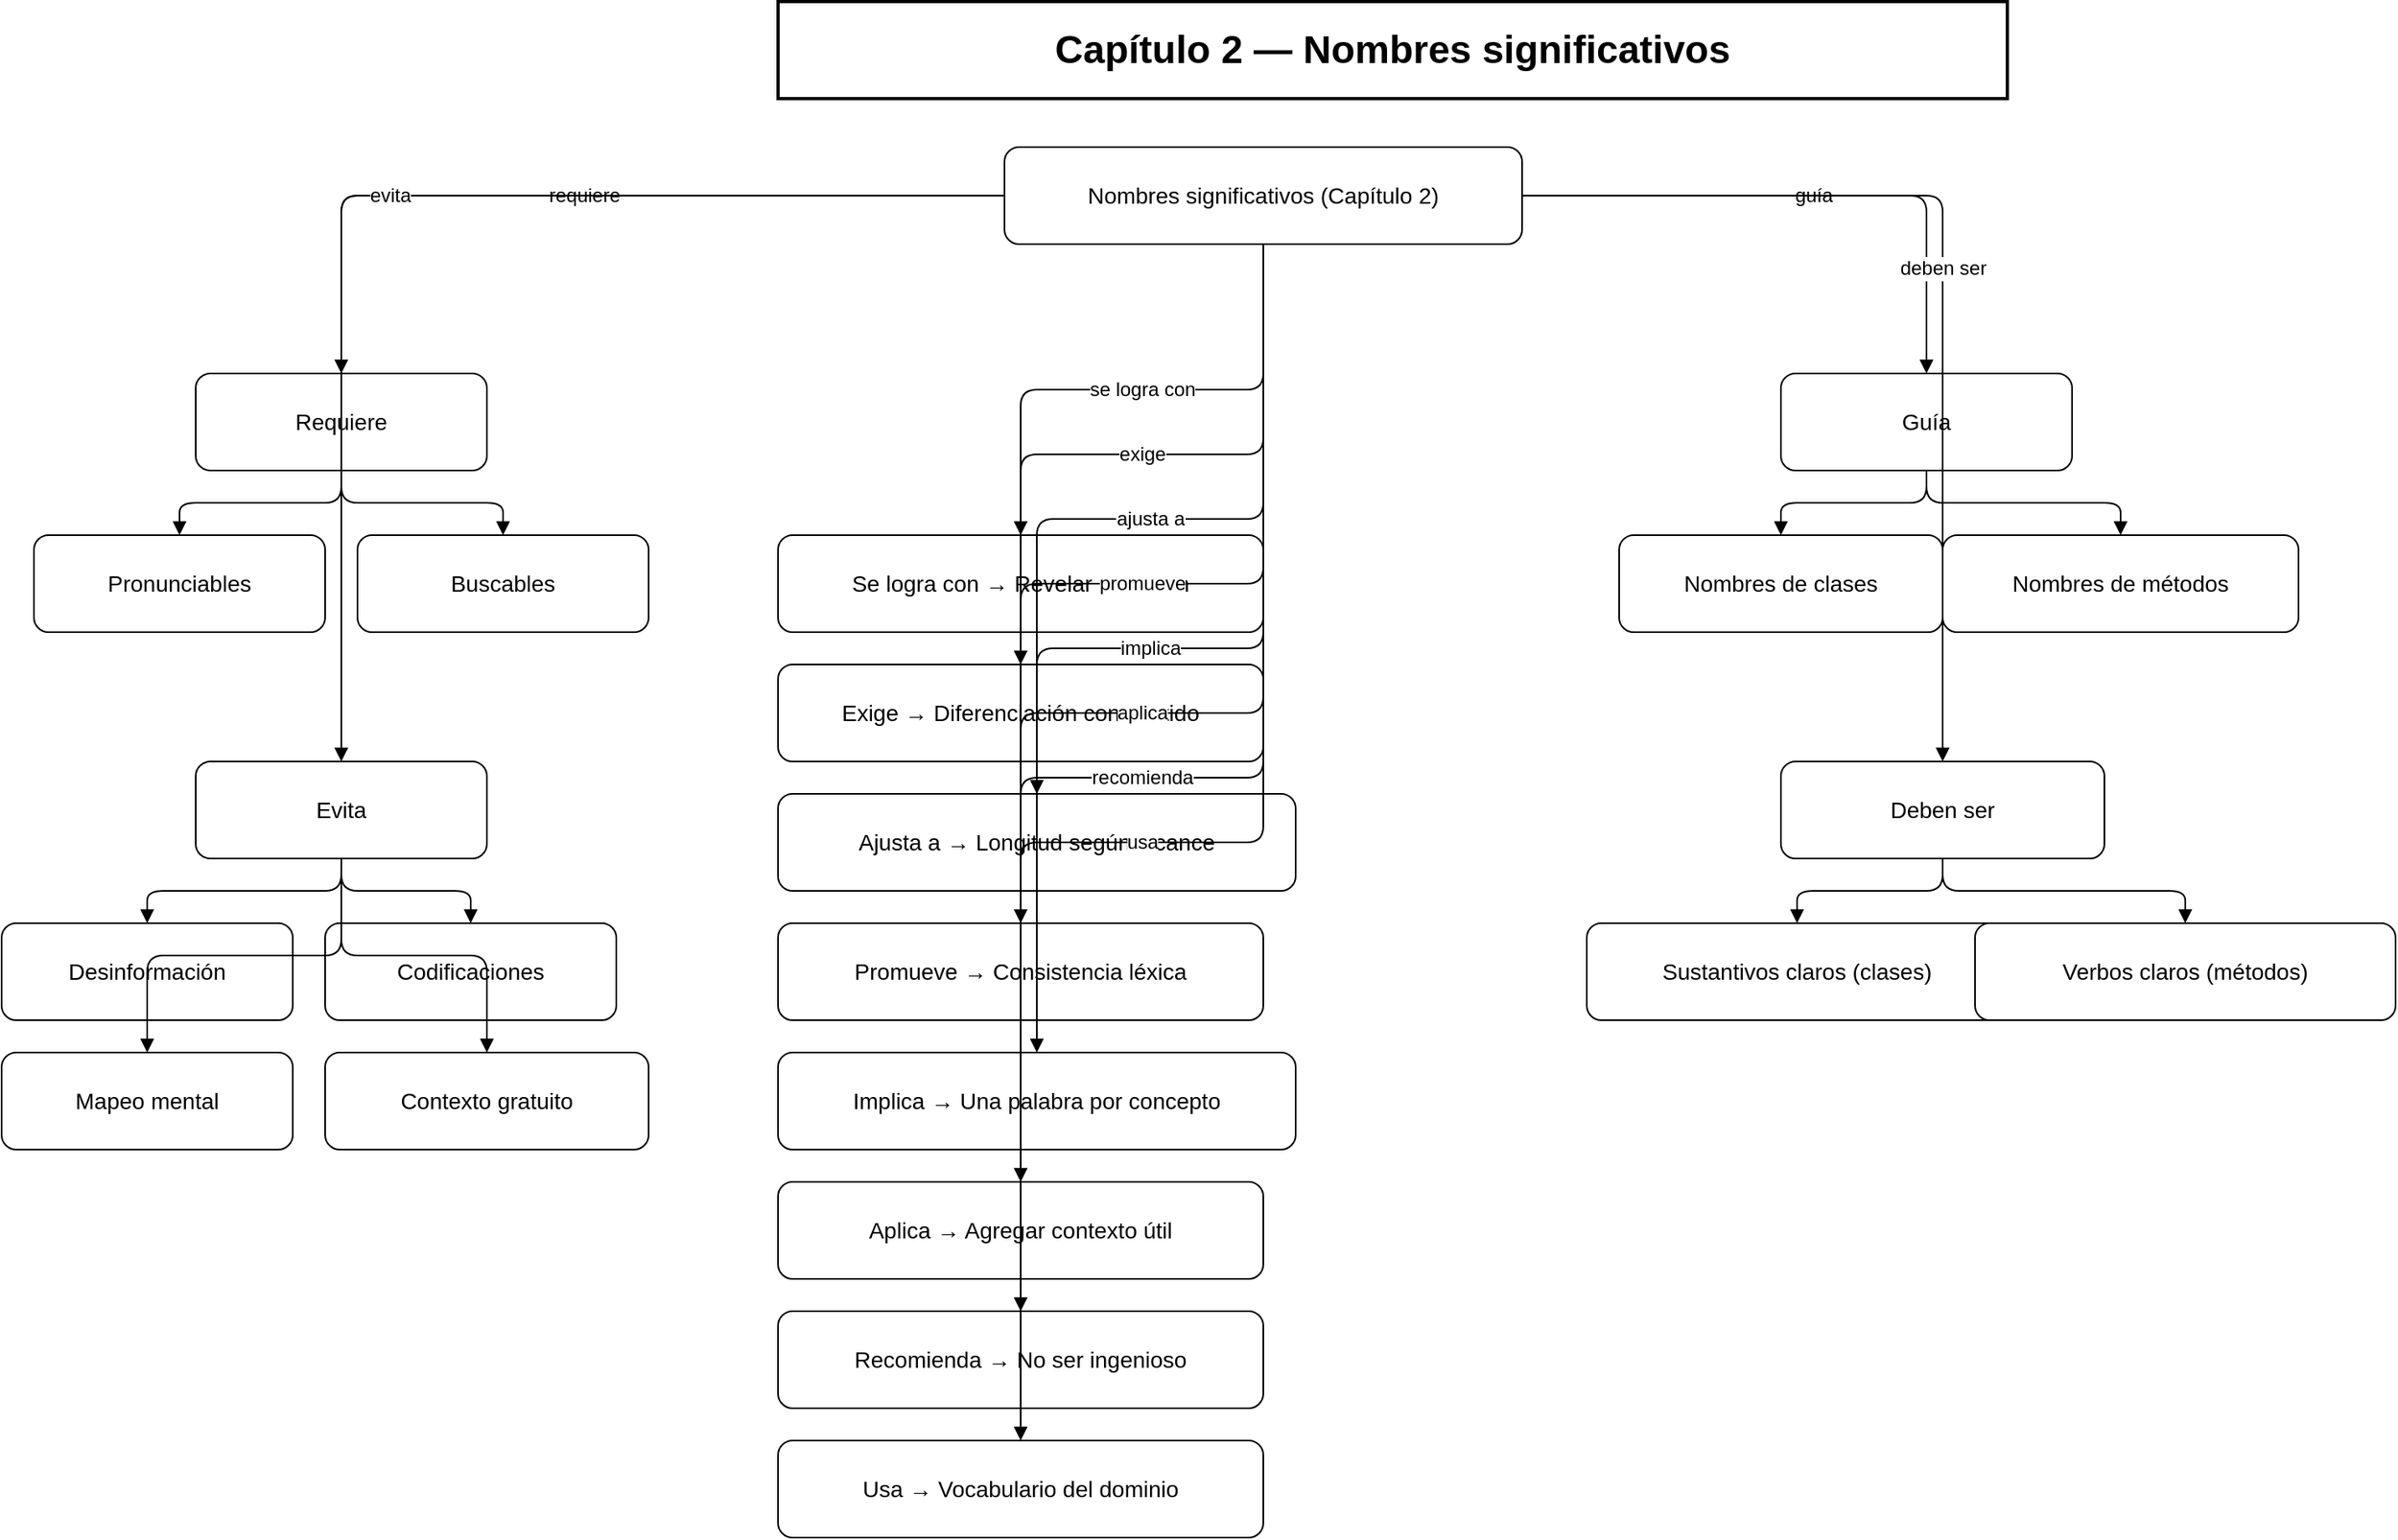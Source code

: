 <?xml version='1.0' encoding='utf-8'?>
<mxfile version="22.0.0" type="device"><diagram id="Cap2Arboles" name="Capítulo 2 — Nombres significativos (árboles)"><mxGraphModel dx="1222" dy="686" grid="1" gridSize="10" guides="1" tooltips="1" connect="1" arrows="1" fold="1" page="1" pageScale="1" pageWidth="2000" pageHeight="1200" math="0" shadow="0"><root><mxCell id="0" /><mxCell id="1" parent="0" /><mxCell id="T" value="Capítulo 2 — Nombres significativos" vertex="1" parent="1" style="rounded=0;whiteSpace=wrap;html=1;fontSize=24;fontStyle=1;align=center;strokeWidth=2;"><mxGeometry x="520" y="10" width="760" height="60" as="geometry" /></mxCell><mxCell id="A" value="Nombres significativos (Capítulo 2)" vertex="1" parent="1" style="rounded=1;whiteSpace=wrap;html=1;fontSize=14;"><mxGeometry x="660" y="100" width="320" height="60" as="geometry" /></mxCell><mxCell id="Req" value="Requiere" vertex="1" parent="1" style="rounded=1;whiteSpace=wrap;html=1;fontSize=14;"><mxGeometry x="160" y="240" width="180" height="60" as="geometry" /></mxCell><mxCell id="Req1" value="Pronunciables" vertex="1" parent="1" style="rounded=1;whiteSpace=wrap;html=1;fontSize=14;"><mxGeometry x="60" y="340" width="180" height="60" as="geometry" /></mxCell><mxCell id="Req2" value="Buscables" vertex="1" parent="1" style="rounded=1;whiteSpace=wrap;html=1;fontSize=14;"><mxGeometry x="260" y="340" width="180" height="60" as="geometry" /></mxCell><mxCell id="Evi" value="Evita" vertex="1" parent="1" style="rounded=1;whiteSpace=wrap;html=1;fontSize=14;"><mxGeometry x="160" y="480" width="180" height="60" as="geometry" /></mxCell><mxCell id="Evi1" value="Desinformación" vertex="1" parent="1" style="rounded=1;whiteSpace=wrap;html=1;fontSize=14;"><mxGeometry x="40" y="580" width="180" height="60" as="geometry" /></mxCell><mxCell id="Evi2" value="Codificaciones" vertex="1" parent="1" style="rounded=1;whiteSpace=wrap;html=1;fontSize=14;"><mxGeometry x="240" y="580" width="180" height="60" as="geometry" /></mxCell><mxCell id="Evi3" value="Mapeo mental" vertex="1" parent="1" style="rounded=1;whiteSpace=wrap;html=1;fontSize=14;"><mxGeometry x="40" y="660" width="180" height="60" as="geometry" /></mxCell><mxCell id="Evi4" value="Contexto gratuito" vertex="1" parent="1" style="rounded=1;whiteSpace=wrap;html=1;fontSize=14;"><mxGeometry x="240" y="660" width="200" height="60" as="geometry" /></mxCell><mxCell id="Gui" value="Guía" vertex="1" parent="1" style="rounded=1;whiteSpace=wrap;html=1;fontSize=14;"><mxGeometry x="1140" y="240" width="180" height="60" as="geometry" /></mxCell><mxCell id="Gui1" value="Nombres de clases" vertex="1" parent="1" style="rounded=1;whiteSpace=wrap;html=1;fontSize=14;"><mxGeometry x="1040" y="340" width="200" height="60" as="geometry" /></mxCell><mxCell id="Gui2" value="Nombres de métodos" vertex="1" parent="1" style="rounded=1;whiteSpace=wrap;html=1;fontSize=14;"><mxGeometry x="1240" y="340" width="220" height="60" as="geometry" /></mxCell><mxCell id="Deb" value="Deben ser" vertex="1" parent="1" style="rounded=1;whiteSpace=wrap;html=1;fontSize=14;"><mxGeometry x="1140" y="480" width="200" height="60" as="geometry" /></mxCell><mxCell id="Deb1" value="Sustantivos claros (clases)" vertex="1" parent="1" style="rounded=1;whiteSpace=wrap;html=1;fontSize=14;"><mxGeometry x="1020" y="580" width="260" height="60" as="geometry" /></mxCell><mxCell id="Deb2" value="Verbos claros (métodos)" vertex="1" parent="1" style="rounded=1;whiteSpace=wrap;html=1;fontSize=14;"><mxGeometry x="1260" y="580" width="260" height="60" as="geometry" /></mxCell><mxCell id="eA_Req" value="requiere" style="edgeStyle=orthogonalEdgeStyle;rounded=1;endArrow=block;endFill=1;html=1;fontSize=12;" edge="1" parent="1" source="A" target="Req"><mxGeometry relative="1" as="geometry" /></mxCell><mxCell id="eA_Evi" value="evita" style="edgeStyle=orthogonalEdgeStyle;rounded=1;endArrow=block;endFill=1;html=1;fontSize=12;" edge="1" parent="1" source="A" target="Evi"><mxGeometry relative="1" as="geometry" /></mxCell><mxCell id="eA_Gui" value="guía" style="edgeStyle=orthogonalEdgeStyle;rounded=1;endArrow=block;endFill=1;html=1;fontSize=12;" edge="1" parent="1" source="A" target="Gui"><mxGeometry relative="1" as="geometry" /></mxCell><mxCell id="eA_Deb" value="deben ser" style="edgeStyle=orthogonalEdgeStyle;rounded=1;endArrow=block;endFill=1;html=1;fontSize=12;" edge="1" parent="1" source="A" target="Deb"><mxGeometry relative="1" as="geometry" /></mxCell><mxCell id="eReq_Req1" value="" style="edgeStyle=orthogonalEdgeStyle;rounded=1;endArrow=block;endFill=1;html=1;fontSize=12;" edge="1" parent="1" source="Req" target="Req1"><mxGeometry relative="1" as="geometry" /></mxCell><mxCell id="eReq_Req2" value="" style="edgeStyle=orthogonalEdgeStyle;rounded=1;endArrow=block;endFill=1;html=1;fontSize=12;" edge="1" parent="1" source="Req" target="Req2"><mxGeometry relative="1" as="geometry" /></mxCell><mxCell id="eEvi_Evi1" value="" style="edgeStyle=orthogonalEdgeStyle;rounded=1;endArrow=block;endFill=1;html=1;fontSize=12;" edge="1" parent="1" source="Evi" target="Evi1"><mxGeometry relative="1" as="geometry" /></mxCell><mxCell id="eEvi_Evi2" value="" style="edgeStyle=orthogonalEdgeStyle;rounded=1;endArrow=block;endFill=1;html=1;fontSize=12;" edge="1" parent="1" source="Evi" target="Evi2"><mxGeometry relative="1" as="geometry" /></mxCell><mxCell id="eEvi_Evi3" value="" style="edgeStyle=orthogonalEdgeStyle;rounded=1;endArrow=block;endFill=1;html=1;fontSize=12;" edge="1" parent="1" source="Evi" target="Evi3"><mxGeometry relative="1" as="geometry" /></mxCell><mxCell id="eEvi_Evi4" value="" style="edgeStyle=orthogonalEdgeStyle;rounded=1;endArrow=block;endFill=1;html=1;fontSize=12;" edge="1" parent="1" source="Evi" target="Evi4"><mxGeometry relative="1" as="geometry" /></mxCell><mxCell id="eGui_Gui1" value="" style="edgeStyle=orthogonalEdgeStyle;rounded=1;endArrow=block;endFill=1;html=1;fontSize=12;" edge="1" parent="1" source="Gui" target="Gui1"><mxGeometry relative="1" as="geometry" /></mxCell><mxCell id="eGui_Gui2" value="" style="edgeStyle=orthogonalEdgeStyle;rounded=1;endArrow=block;endFill=1;html=1;fontSize=12;" edge="1" parent="1" source="Gui" target="Gui2"><mxGeometry relative="1" as="geometry" /></mxCell><mxCell id="eDeb_Deb1" value="" style="edgeStyle=orthogonalEdgeStyle;rounded=1;endArrow=block;endFill=1;html=1;fontSize=12;" edge="1" parent="1" source="Deb" target="Deb1"><mxGeometry relative="1" as="geometry" /></mxCell><mxCell id="eDeb_Deb2" value="" style="edgeStyle=orthogonalEdgeStyle;rounded=1;endArrow=block;endFill=1;html=1;fontSize=12;" edge="1" parent="1" source="Deb" target="Deb2"><mxGeometry relative="1" as="geometry" /></mxCell><mxCell id="Logra" value="Se logra con → Revelar intención" vertex="1" parent="1" style="rounded=1;whiteSpace=wrap;html=1;fontSize=14;"><mxGeometry x="520" y="340" width="300" height="60" as="geometry" /></mxCell><mxCell id="Exige" value="Exige → Diferenciación con sentido" vertex="1" parent="1" style="rounded=1;whiteSpace=wrap;html=1;fontSize=14;"><mxGeometry x="520" y="420" width="300" height="60" as="geometry" /></mxCell><mxCell id="Long" value="Ajusta a → Longitud según alcance" vertex="1" parent="1" style="rounded=1;whiteSpace=wrap;html=1;fontSize=14;"><mxGeometry x="520" y="500" width="320" height="60" as="geometry" /></mxCell><mxCell id="Cons" value="Promueve → Consistencia léxica" vertex="1" parent="1" style="rounded=1;whiteSpace=wrap;html=1;fontSize=14;"><mxGeometry x="520" y="580" width="300" height="60" as="geometry" /></mxCell><mxCell id="Una" value="Implica → Una palabra por concepto" vertex="1" parent="1" style="rounded=1;whiteSpace=wrap;html=1;fontSize=14;"><mxGeometry x="520" y="660" width="320" height="60" as="geometry" /></mxCell><mxCell id="Ctx" value="Aplica → Agregar contexto útil" vertex="1" parent="1" style="rounded=1;whiteSpace=wrap;html=1;fontSize=14;"><mxGeometry x="520" y="740" width="300" height="60" as="geometry" /></mxCell><mxCell id="Ing" value="Recomienda → No ser ingenioso" vertex="1" parent="1" style="rounded=1;whiteSpace=wrap;html=1;fontSize=14;"><mxGeometry x="520" y="820" width="300" height="60" as="geometry" /></mxCell><mxCell id="Dom" value="Usa → Vocabulario del dominio" vertex="1" parent="1" style="rounded=1;whiteSpace=wrap;html=1;fontSize=14;"><mxGeometry x="520" y="900" width="300" height="60" as="geometry" /></mxCell><mxCell id="eA_Logra" value="se logra con" style="edgeStyle=orthogonalEdgeStyle;rounded=1;endArrow=block;endFill=1;html=1;fontSize=12;" edge="1" parent="1" source="A" target="Logra"><mxGeometry relative="1" as="geometry" /></mxCell><mxCell id="eA_Exige" value="exige" style="edgeStyle=orthogonalEdgeStyle;rounded=1;endArrow=block;endFill=1;html=1;fontSize=12;" edge="1" parent="1" source="A" target="Exige"><mxGeometry relative="1" as="geometry" /></mxCell><mxCell id="eA_Long" value="ajusta a" style="edgeStyle=orthogonalEdgeStyle;rounded=1;endArrow=block;endFill=1;html=1;fontSize=12;" edge="1" parent="1" source="A" target="Long"><mxGeometry relative="1" as="geometry" /></mxCell><mxCell id="eA_Cons" value="promueve" style="edgeStyle=orthogonalEdgeStyle;rounded=1;endArrow=block;endFill=1;html=1;fontSize=12;" edge="1" parent="1" source="A" target="Cons"><mxGeometry relative="1" as="geometry" /></mxCell><mxCell id="eA_Una" value="implica" style="edgeStyle=orthogonalEdgeStyle;rounded=1;endArrow=block;endFill=1;html=1;fontSize=12;" edge="1" parent="1" source="A" target="Una"><mxGeometry relative="1" as="geometry" /></mxCell><mxCell id="eA_Ctx" value="aplica" style="edgeStyle=orthogonalEdgeStyle;rounded=1;endArrow=block;endFill=1;html=1;fontSize=12;" edge="1" parent="1" source="A" target="Ctx"><mxGeometry relative="1" as="geometry" /></mxCell><mxCell id="eA_Ing" value="recomienda" style="edgeStyle=orthogonalEdgeStyle;rounded=1;endArrow=block;endFill=1;html=1;fontSize=12;" edge="1" parent="1" source="A" target="Ing"><mxGeometry relative="1" as="geometry" /></mxCell><mxCell id="eA_Dom" value="usa" style="edgeStyle=orthogonalEdgeStyle;rounded=1;endArrow=block;endFill=1;html=1;fontSize=12;" edge="1" parent="1" source="A" target="Dom"><mxGeometry relative="1" as="geometry" /></mxCell></root></mxGraphModel></diagram></mxfile>